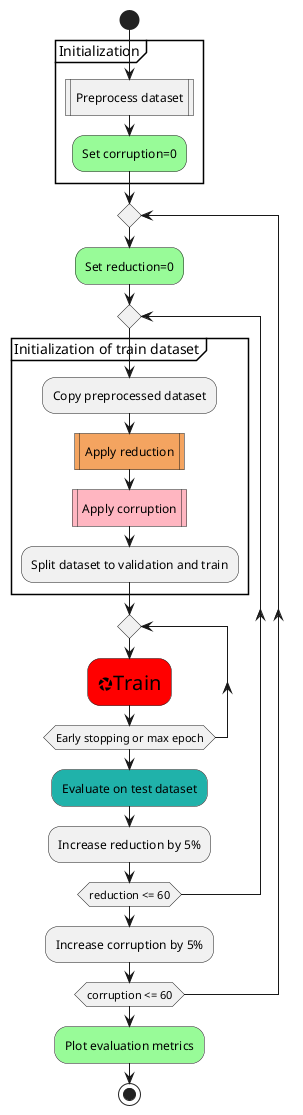 @startuml
!pragma useVerticalIf on
start
group Initialization
:Preprocess dataset|
#palegreen:Set corruption=0;
end group
repeat
    #palegreen:Set reduction=0;
    repeat
        group Initialization of train dataset
            :Copy preprocessed dataset\\
            #sandybrown:Apply reduction|
            #lightpink:Apply corruption|
            :Split dataset to validation and train;
        end group
        repeat
            #red:<size:20><&aperture>Train;
         repeat while (Early stopping or max epoch)
        #lightseagreen:Evaluate on test dataset;
        :Increase reduction by 5%;
    repeat while (reduction <= 60)
    :Increase corruption by 5%;
repeat while (corruption <= 60);
#palegreen:Plot evaluation metrics;
stop
@enduml
